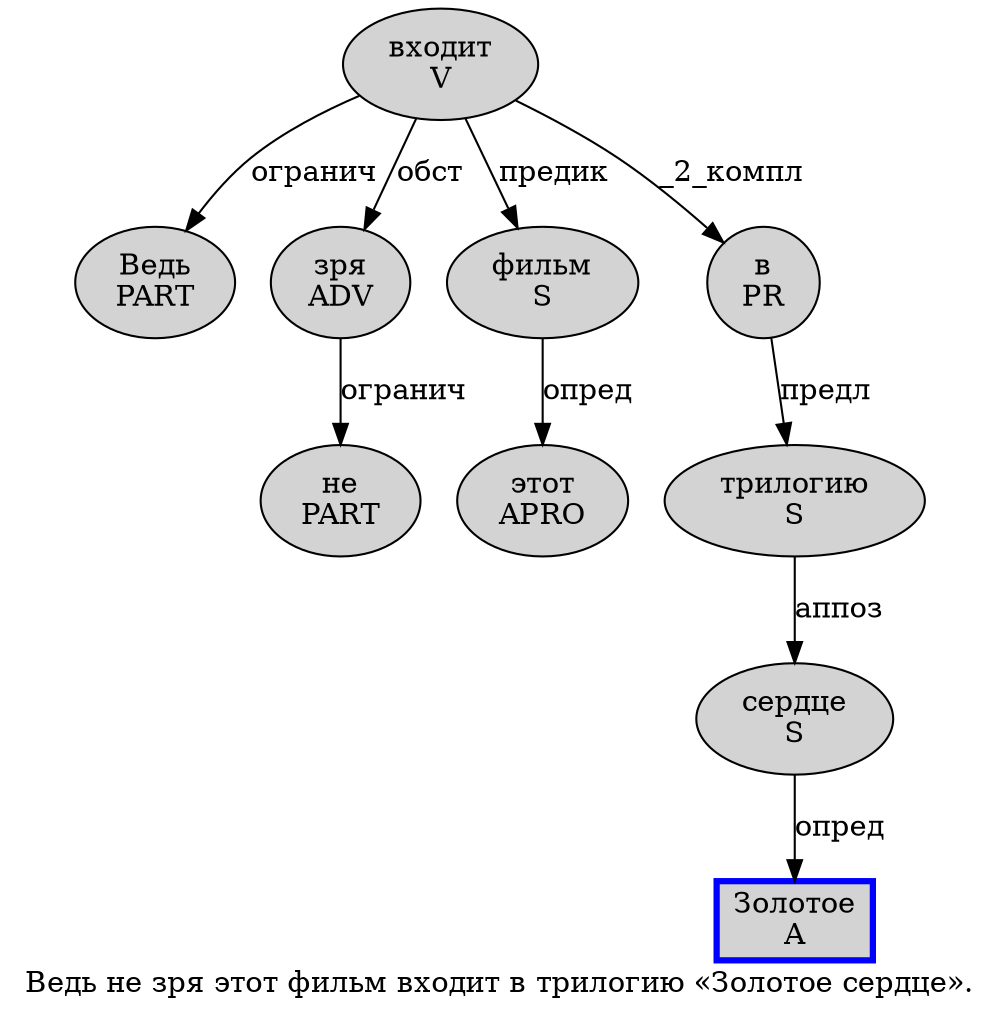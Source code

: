 digraph SENTENCE_283 {
	graph [label="Ведь не зря этот фильм входит в трилогию «Золотое сердце»."]
	node [style=filled]
		0 [label="Ведь
PART" color="" fillcolor=lightgray penwidth=1 shape=ellipse]
		1 [label="не
PART" color="" fillcolor=lightgray penwidth=1 shape=ellipse]
		2 [label="зря
ADV" color="" fillcolor=lightgray penwidth=1 shape=ellipse]
		3 [label="этот
APRO" color="" fillcolor=lightgray penwidth=1 shape=ellipse]
		4 [label="фильм
S" color="" fillcolor=lightgray penwidth=1 shape=ellipse]
		5 [label="входит
V" color="" fillcolor=lightgray penwidth=1 shape=ellipse]
		6 [label="в
PR" color="" fillcolor=lightgray penwidth=1 shape=ellipse]
		7 [label="трилогию
S" color="" fillcolor=lightgray penwidth=1 shape=ellipse]
		9 [label="Золотое
A" color=blue fillcolor=lightgray penwidth=3 shape=box]
		10 [label="сердце
S" color="" fillcolor=lightgray penwidth=1 shape=ellipse]
			5 -> 0 [label="огранич"]
			5 -> 2 [label="обст"]
			5 -> 4 [label="предик"]
			5 -> 6 [label="_2_компл"]
			4 -> 3 [label="опред"]
			10 -> 9 [label="опред"]
			7 -> 10 [label="аппоз"]
			2 -> 1 [label="огранич"]
			6 -> 7 [label="предл"]
}
